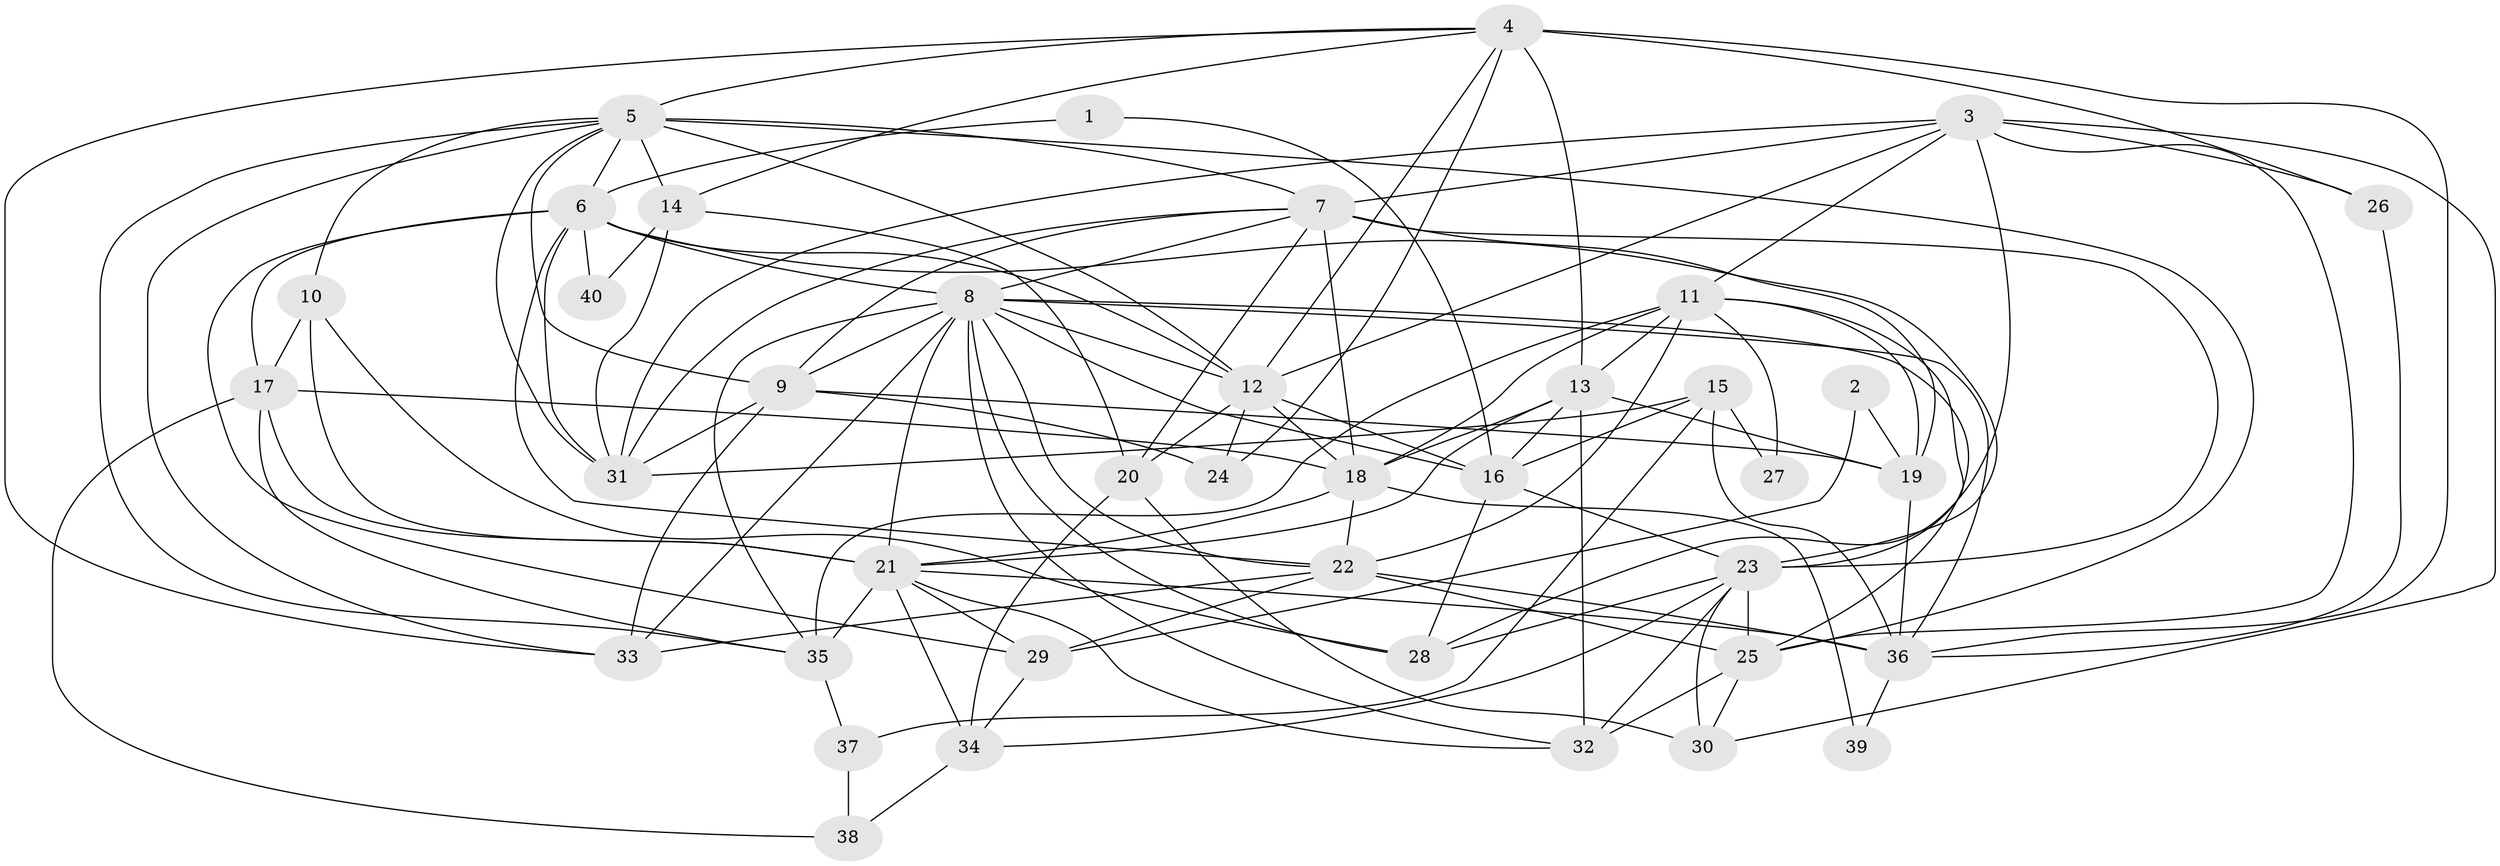 // original degree distribution, {2: 0.1717171717171717, 4: 0.20202020202020202, 6: 0.09090909090909091, 5: 0.20202020202020202, 3: 0.26262626262626265, 7: 0.06060606060606061, 8: 0.010101010101010102}
// Generated by graph-tools (version 1.1) at 2025/50/03/04/25 22:50:52]
// undirected, 40 vertices, 121 edges
graph export_dot {
  node [color=gray90,style=filled];
  1;
  2;
  3;
  4;
  5;
  6;
  7;
  8;
  9;
  10;
  11;
  12;
  13;
  14;
  15;
  16;
  17;
  18;
  19;
  20;
  21;
  22;
  23;
  24;
  25;
  26;
  27;
  28;
  29;
  30;
  31;
  32;
  33;
  34;
  35;
  36;
  37;
  38;
  39;
  40;
  1 -- 6 [weight=1.0];
  1 -- 16 [weight=1.0];
  2 -- 19 [weight=1.0];
  2 -- 29 [weight=1.0];
  3 -- 7 [weight=1.0];
  3 -- 11 [weight=1.0];
  3 -- 12 [weight=1.0];
  3 -- 25 [weight=1.0];
  3 -- 26 [weight=1.0];
  3 -- 28 [weight=1.0];
  3 -- 30 [weight=1.0];
  3 -- 31 [weight=1.0];
  4 -- 5 [weight=1.0];
  4 -- 12 [weight=1.0];
  4 -- 13 [weight=1.0];
  4 -- 14 [weight=1.0];
  4 -- 24 [weight=1.0];
  4 -- 26 [weight=1.0];
  4 -- 33 [weight=1.0];
  4 -- 36 [weight=1.0];
  5 -- 6 [weight=1.0];
  5 -- 7 [weight=1.0];
  5 -- 9 [weight=1.0];
  5 -- 10 [weight=1.0];
  5 -- 12 [weight=2.0];
  5 -- 14 [weight=1.0];
  5 -- 25 [weight=1.0];
  5 -- 31 [weight=1.0];
  5 -- 33 [weight=1.0];
  5 -- 35 [weight=1.0];
  6 -- 8 [weight=1.0];
  6 -- 12 [weight=2.0];
  6 -- 17 [weight=1.0];
  6 -- 22 [weight=1.0];
  6 -- 23 [weight=1.0];
  6 -- 29 [weight=1.0];
  6 -- 31 [weight=1.0];
  6 -- 40 [weight=1.0];
  7 -- 8 [weight=1.0];
  7 -- 9 [weight=1.0];
  7 -- 18 [weight=1.0];
  7 -- 19 [weight=1.0];
  7 -- 20 [weight=1.0];
  7 -- 23 [weight=1.0];
  7 -- 31 [weight=1.0];
  8 -- 9 [weight=2.0];
  8 -- 12 [weight=1.0];
  8 -- 16 [weight=1.0];
  8 -- 21 [weight=1.0];
  8 -- 22 [weight=1.0];
  8 -- 25 [weight=1.0];
  8 -- 28 [weight=1.0];
  8 -- 32 [weight=1.0];
  8 -- 33 [weight=1.0];
  8 -- 35 [weight=1.0];
  8 -- 36 [weight=1.0];
  9 -- 19 [weight=1.0];
  9 -- 24 [weight=1.0];
  9 -- 31 [weight=1.0];
  9 -- 33 [weight=1.0];
  10 -- 17 [weight=2.0];
  10 -- 21 [weight=1.0];
  10 -- 28 [weight=1.0];
  11 -- 13 [weight=1.0];
  11 -- 18 [weight=1.0];
  11 -- 19 [weight=1.0];
  11 -- 22 [weight=1.0];
  11 -- 23 [weight=1.0];
  11 -- 27 [weight=1.0];
  11 -- 35 [weight=1.0];
  12 -- 16 [weight=1.0];
  12 -- 18 [weight=1.0];
  12 -- 20 [weight=2.0];
  12 -- 24 [weight=1.0];
  13 -- 16 [weight=1.0];
  13 -- 18 [weight=1.0];
  13 -- 19 [weight=1.0];
  13 -- 21 [weight=2.0];
  13 -- 32 [weight=1.0];
  14 -- 20 [weight=2.0];
  14 -- 31 [weight=1.0];
  14 -- 40 [weight=1.0];
  15 -- 16 [weight=1.0];
  15 -- 27 [weight=1.0];
  15 -- 31 [weight=1.0];
  15 -- 36 [weight=1.0];
  15 -- 37 [weight=1.0];
  16 -- 23 [weight=1.0];
  16 -- 28 [weight=1.0];
  17 -- 18 [weight=2.0];
  17 -- 21 [weight=1.0];
  17 -- 35 [weight=1.0];
  17 -- 38 [weight=1.0];
  18 -- 21 [weight=1.0];
  18 -- 22 [weight=1.0];
  18 -- 39 [weight=1.0];
  19 -- 36 [weight=1.0];
  20 -- 30 [weight=1.0];
  20 -- 34 [weight=1.0];
  21 -- 29 [weight=1.0];
  21 -- 32 [weight=1.0];
  21 -- 34 [weight=1.0];
  21 -- 35 [weight=2.0];
  21 -- 36 [weight=1.0];
  22 -- 25 [weight=1.0];
  22 -- 29 [weight=1.0];
  22 -- 33 [weight=1.0];
  22 -- 36 [weight=1.0];
  23 -- 25 [weight=2.0];
  23 -- 28 [weight=1.0];
  23 -- 30 [weight=1.0];
  23 -- 32 [weight=1.0];
  23 -- 34 [weight=1.0];
  25 -- 30 [weight=1.0];
  25 -- 32 [weight=1.0];
  26 -- 36 [weight=1.0];
  29 -- 34 [weight=1.0];
  34 -- 38 [weight=1.0];
  35 -- 37 [weight=1.0];
  36 -- 39 [weight=1.0];
  37 -- 38 [weight=1.0];
}
